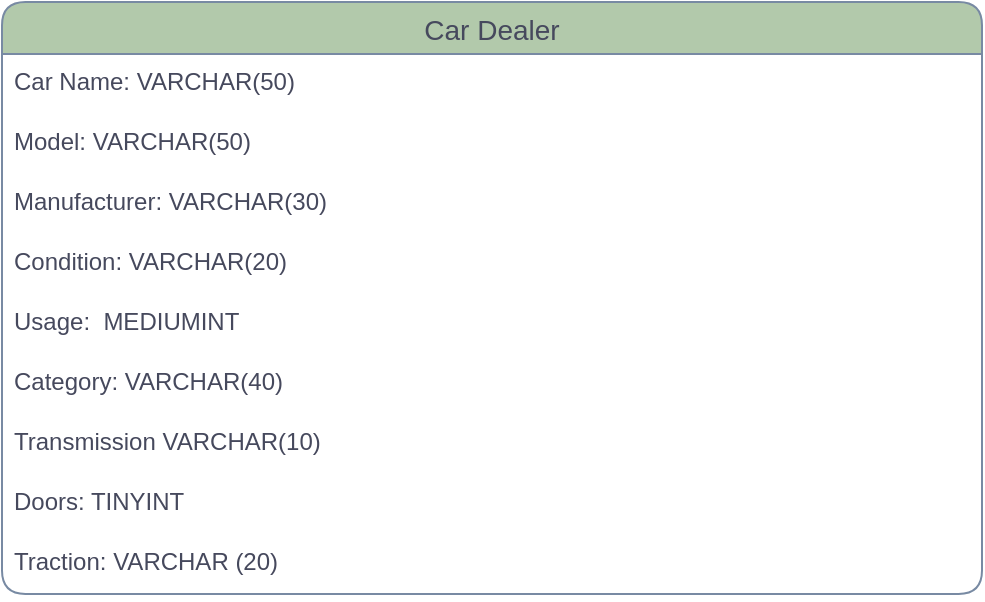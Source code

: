 <mxfile version="21.2.2" type="device">
  <diagram name="Pagina-1" id="PNc0FpqNrVu70QAKL7q2">
    <mxGraphModel dx="792" dy="1106" grid="0" gridSize="10" guides="1" tooltips="1" connect="1" arrows="1" fold="1" page="1" pageScale="1" pageWidth="827" pageHeight="1169" background="none" math="0" shadow="0">
      <root>
        <mxCell id="0" />
        <mxCell id="1" parent="0" />
        <mxCell id="hf35o7qj1fplowG0Jev--14" value="Car Dealer" style="swimlane;fontStyle=0;childLayout=stackLayout;horizontal=1;startSize=26;horizontalStack=0;resizeParent=1;resizeParentMax=0;resizeLast=0;collapsible=1;marginBottom=0;align=center;fontSize=14;rounded=1;labelBackgroundColor=none;fillColor=#B2C9AB;strokeColor=#788AA3;fontColor=#46495D;" vertex="1" parent="1">
          <mxGeometry x="220" y="130" width="490" height="296" as="geometry" />
        </mxCell>
        <mxCell id="hf35o7qj1fplowG0Jev--15" value="Car Name:&amp;nbsp;VARCHAR(50)" style="text;strokeColor=none;fillColor=none;spacingLeft=4;spacingRight=4;overflow=hidden;rotatable=0;points=[[0,0.5],[1,0.5]];portConstraint=eastwest;fontSize=12;whiteSpace=wrap;html=1;rounded=1;labelBackgroundColor=none;fontColor=#46495D;" vertex="1" parent="hf35o7qj1fplowG0Jev--14">
          <mxGeometry y="26" width="490" height="30" as="geometry" />
        </mxCell>
        <mxCell id="hf35o7qj1fplowG0Jev--29" value="Model:&amp;nbsp;VARCHAR(50)" style="text;strokeColor=none;fillColor=none;spacingLeft=4;spacingRight=4;overflow=hidden;rotatable=0;points=[[0,0.5],[1,0.5]];portConstraint=eastwest;fontSize=12;whiteSpace=wrap;html=1;rounded=1;labelBackgroundColor=none;fontColor=#46495D;" vertex="1" parent="hf35o7qj1fplowG0Jev--14">
          <mxGeometry y="56" width="490" height="30" as="geometry" />
        </mxCell>
        <mxCell id="hf35o7qj1fplowG0Jev--16" value="Manufacturer:&amp;nbsp;VARCHAR(30)" style="text;strokeColor=none;fillColor=none;spacingLeft=4;spacingRight=4;overflow=hidden;rotatable=0;points=[[0,0.5],[1,0.5]];portConstraint=eastwest;fontSize=12;whiteSpace=wrap;html=1;rounded=1;labelBackgroundColor=none;fontColor=#46495D;" vertex="1" parent="hf35o7qj1fplowG0Jev--14">
          <mxGeometry y="86" width="490" height="30" as="geometry" />
        </mxCell>
        <mxCell id="hf35o7qj1fplowG0Jev--17" value="Condition:&amp;nbsp;VARCHAR(20)" style="text;strokeColor=none;fillColor=none;spacingLeft=4;spacingRight=4;overflow=hidden;rotatable=0;points=[[0,0.5],[1,0.5]];portConstraint=eastwest;fontSize=12;whiteSpace=wrap;html=1;rounded=1;labelBackgroundColor=none;fontColor=#46495D;" vertex="1" parent="hf35o7qj1fplowG0Jev--14">
          <mxGeometry y="116" width="490" height="30" as="geometry" />
        </mxCell>
        <mxCell id="hf35o7qj1fplowG0Jev--28" value="Usage:&amp;nbsp; MEDIUMINT" style="text;strokeColor=none;fillColor=none;spacingLeft=4;spacingRight=4;overflow=hidden;rotatable=0;points=[[0,0.5],[1,0.5]];portConstraint=eastwest;fontSize=12;whiteSpace=wrap;html=1;rounded=1;labelBackgroundColor=none;fontColor=#46495D;" vertex="1" parent="hf35o7qj1fplowG0Jev--14">
          <mxGeometry y="146" width="490" height="30" as="geometry" />
        </mxCell>
        <mxCell id="hf35o7qj1fplowG0Jev--30" value="Category: VARCHAR(40)" style="text;strokeColor=none;fillColor=none;spacingLeft=4;spacingRight=4;overflow=hidden;rotatable=0;points=[[0,0.5],[1,0.5]];portConstraint=eastwest;fontSize=12;whiteSpace=wrap;html=1;rounded=1;labelBackgroundColor=none;fontColor=#46495D;" vertex="1" parent="hf35o7qj1fplowG0Jev--14">
          <mxGeometry y="176" width="490" height="30" as="geometry" />
        </mxCell>
        <mxCell id="hf35o7qj1fplowG0Jev--31" value="Transmission VARCHAR(10)" style="text;strokeColor=none;fillColor=none;spacingLeft=4;spacingRight=4;overflow=hidden;rotatable=0;points=[[0,0.5],[1,0.5]];portConstraint=eastwest;fontSize=12;whiteSpace=wrap;html=1;rounded=1;labelBackgroundColor=none;fontColor=#46495D;" vertex="1" parent="hf35o7qj1fplowG0Jev--14">
          <mxGeometry y="206" width="490" height="30" as="geometry" />
        </mxCell>
        <mxCell id="hf35o7qj1fplowG0Jev--32" value="Doors: TINYINT" style="text;strokeColor=none;fillColor=none;spacingLeft=4;spacingRight=4;overflow=hidden;rotatable=0;points=[[0,0.5],[1,0.5]];portConstraint=eastwest;fontSize=12;whiteSpace=wrap;html=1;rounded=1;labelBackgroundColor=none;fontColor=#46495D;" vertex="1" parent="hf35o7qj1fplowG0Jev--14">
          <mxGeometry y="236" width="490" height="30" as="geometry" />
        </mxCell>
        <mxCell id="hf35o7qj1fplowG0Jev--27" value="Traction: VARCHAR (20)" style="text;strokeColor=none;fillColor=none;spacingLeft=4;spacingRight=4;overflow=hidden;rotatable=0;points=[[0,0.5],[1,0.5]];portConstraint=eastwest;fontSize=12;whiteSpace=wrap;html=1;rounded=1;labelBackgroundColor=none;fontColor=#46495D;" vertex="1" parent="hf35o7qj1fplowG0Jev--14">
          <mxGeometry y="266" width="490" height="30" as="geometry" />
        </mxCell>
      </root>
    </mxGraphModel>
  </diagram>
</mxfile>
